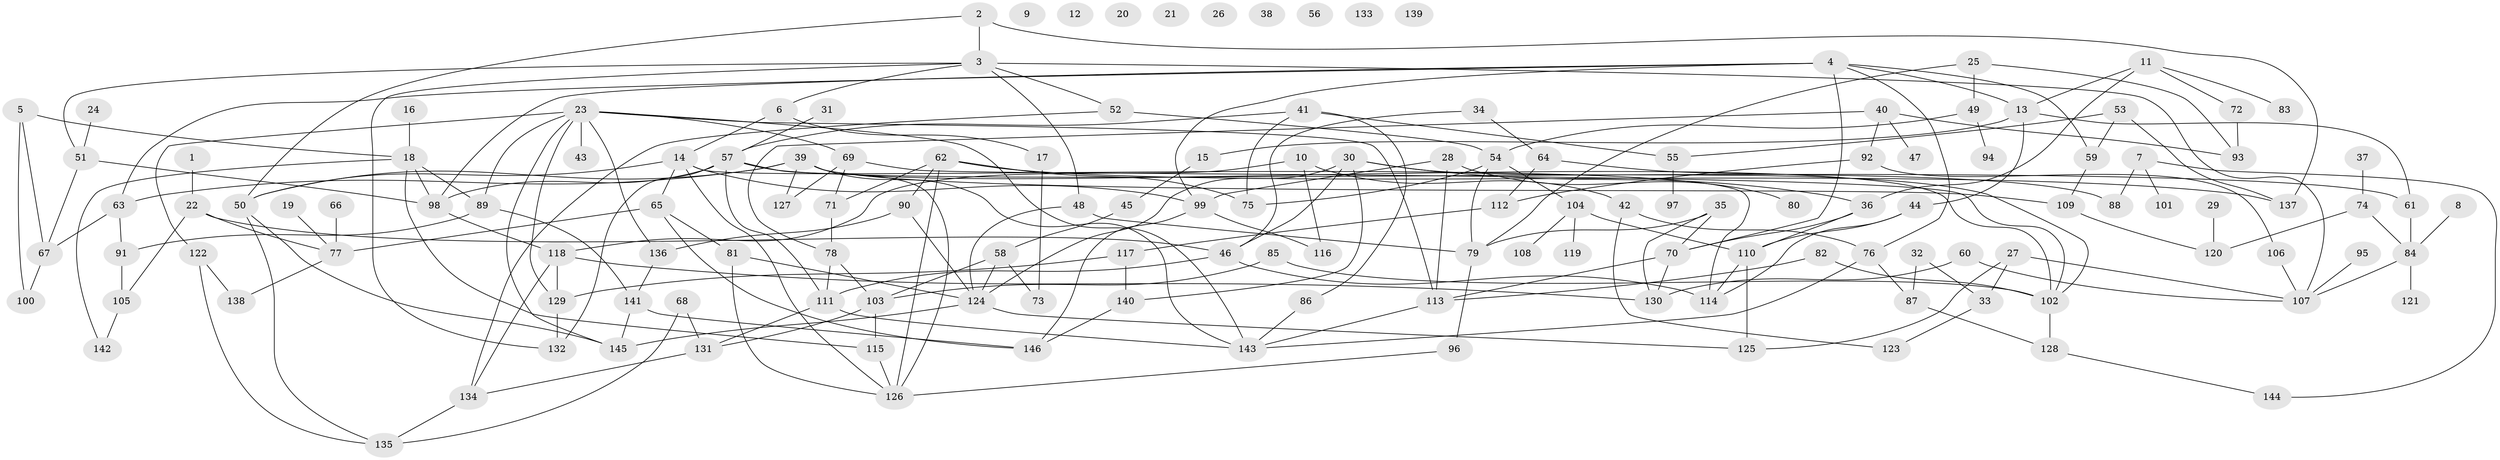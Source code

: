 // Generated by graph-tools (version 1.1) at 2025/33/03/09/25 02:33:36]
// undirected, 146 vertices, 225 edges
graph export_dot {
graph [start="1"]
  node [color=gray90,style=filled];
  1;
  2;
  3;
  4;
  5;
  6;
  7;
  8;
  9;
  10;
  11;
  12;
  13;
  14;
  15;
  16;
  17;
  18;
  19;
  20;
  21;
  22;
  23;
  24;
  25;
  26;
  27;
  28;
  29;
  30;
  31;
  32;
  33;
  34;
  35;
  36;
  37;
  38;
  39;
  40;
  41;
  42;
  43;
  44;
  45;
  46;
  47;
  48;
  49;
  50;
  51;
  52;
  53;
  54;
  55;
  56;
  57;
  58;
  59;
  60;
  61;
  62;
  63;
  64;
  65;
  66;
  67;
  68;
  69;
  70;
  71;
  72;
  73;
  74;
  75;
  76;
  77;
  78;
  79;
  80;
  81;
  82;
  83;
  84;
  85;
  86;
  87;
  88;
  89;
  90;
  91;
  92;
  93;
  94;
  95;
  96;
  97;
  98;
  99;
  100;
  101;
  102;
  103;
  104;
  105;
  106;
  107;
  108;
  109;
  110;
  111;
  112;
  113;
  114;
  115;
  116;
  117;
  118;
  119;
  120;
  121;
  122;
  123;
  124;
  125;
  126;
  127;
  128;
  129;
  130;
  131;
  132;
  133;
  134;
  135;
  136;
  137;
  138;
  139;
  140;
  141;
  142;
  143;
  144;
  145;
  146;
  1 -- 22;
  2 -- 3;
  2 -- 50;
  2 -- 137;
  3 -- 6;
  3 -- 48;
  3 -- 51;
  3 -- 52;
  3 -- 107;
  3 -- 132;
  4 -- 13;
  4 -- 59;
  4 -- 63;
  4 -- 70;
  4 -- 76;
  4 -- 98;
  4 -- 99;
  5 -- 18;
  5 -- 67;
  5 -- 100;
  6 -- 14;
  6 -- 17;
  7 -- 88;
  7 -- 101;
  7 -- 144;
  8 -- 84;
  10 -- 42;
  10 -- 116;
  10 -- 118;
  11 -- 13;
  11 -- 36;
  11 -- 72;
  11 -- 83;
  13 -- 15;
  13 -- 44;
  13 -- 61;
  14 -- 50;
  14 -- 65;
  14 -- 99;
  14 -- 114;
  14 -- 126;
  15 -- 45;
  16 -- 18;
  17 -- 73;
  18 -- 89;
  18 -- 98;
  18 -- 115;
  18 -- 142;
  19 -- 77;
  22 -- 46;
  22 -- 77;
  22 -- 105;
  23 -- 43;
  23 -- 69;
  23 -- 89;
  23 -- 113;
  23 -- 122;
  23 -- 129;
  23 -- 136;
  23 -- 143;
  23 -- 145;
  24 -- 51;
  25 -- 49;
  25 -- 79;
  25 -- 93;
  27 -- 33;
  27 -- 107;
  27 -- 125;
  28 -- 80;
  28 -- 99;
  28 -- 113;
  29 -- 120;
  30 -- 36;
  30 -- 46;
  30 -- 102;
  30 -- 124;
  30 -- 140;
  31 -- 57;
  32 -- 33;
  32 -- 87;
  33 -- 123;
  34 -- 46;
  34 -- 64;
  35 -- 70;
  35 -- 79;
  35 -- 130;
  36 -- 70;
  36 -- 110;
  37 -- 74;
  39 -- 50;
  39 -- 63;
  39 -- 102;
  39 -- 109;
  39 -- 127;
  39 -- 143;
  40 -- 47;
  40 -- 78;
  40 -- 92;
  40 -- 93;
  41 -- 55;
  41 -- 57;
  41 -- 75;
  41 -- 86;
  42 -- 76;
  42 -- 123;
  44 -- 110;
  44 -- 114;
  45 -- 58;
  46 -- 111;
  46 -- 114;
  48 -- 79;
  48 -- 124;
  49 -- 54;
  49 -- 94;
  50 -- 135;
  50 -- 145;
  51 -- 67;
  51 -- 98;
  52 -- 54;
  52 -- 134;
  53 -- 55;
  53 -- 59;
  53 -- 137;
  54 -- 75;
  54 -- 79;
  54 -- 104;
  55 -- 97;
  57 -- 61;
  57 -- 98;
  57 -- 111;
  57 -- 126;
  57 -- 132;
  58 -- 73;
  58 -- 103;
  58 -- 124;
  59 -- 109;
  60 -- 107;
  60 -- 130;
  61 -- 84;
  62 -- 71;
  62 -- 75;
  62 -- 90;
  62 -- 126;
  62 -- 137;
  63 -- 67;
  63 -- 91;
  64 -- 88;
  64 -- 112;
  65 -- 77;
  65 -- 81;
  65 -- 146;
  66 -- 77;
  67 -- 100;
  68 -- 131;
  68 -- 135;
  69 -- 71;
  69 -- 102;
  69 -- 127;
  70 -- 113;
  70 -- 130;
  71 -- 78;
  72 -- 93;
  74 -- 84;
  74 -- 120;
  76 -- 87;
  76 -- 143;
  77 -- 138;
  78 -- 103;
  78 -- 111;
  79 -- 96;
  81 -- 124;
  81 -- 126;
  82 -- 102;
  82 -- 113;
  84 -- 107;
  84 -- 121;
  85 -- 102;
  85 -- 103;
  86 -- 143;
  87 -- 128;
  89 -- 91;
  89 -- 141;
  90 -- 124;
  90 -- 136;
  91 -- 105;
  92 -- 106;
  92 -- 112;
  95 -- 107;
  96 -- 126;
  98 -- 118;
  99 -- 116;
  99 -- 146;
  102 -- 128;
  103 -- 115;
  103 -- 131;
  104 -- 108;
  104 -- 110;
  104 -- 119;
  105 -- 142;
  106 -- 107;
  109 -- 120;
  110 -- 114;
  110 -- 125;
  111 -- 131;
  111 -- 143;
  112 -- 117;
  113 -- 143;
  115 -- 126;
  117 -- 129;
  117 -- 140;
  118 -- 129;
  118 -- 130;
  118 -- 134;
  122 -- 135;
  122 -- 138;
  124 -- 125;
  124 -- 145;
  128 -- 144;
  129 -- 132;
  131 -- 134;
  134 -- 135;
  136 -- 141;
  140 -- 146;
  141 -- 145;
  141 -- 146;
}

